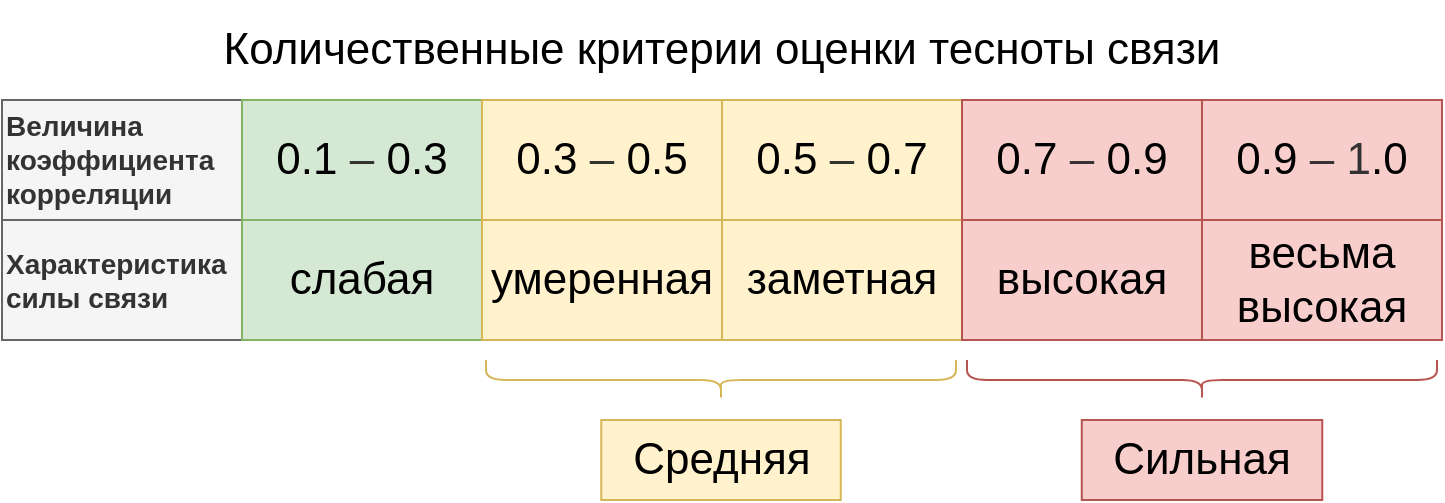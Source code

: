 <mxfile version="12.9.1" type="github">
  <diagram id="1iJwGFuA8tHYu0Ec-tb-" name="Page-1">
    <mxGraphModel dx="1055" dy="574" grid="1" gridSize="10" guides="1" tooltips="1" connect="1" arrows="1" fold="1" page="1" pageScale="1" pageWidth="827" pageHeight="1169" math="0" shadow="0">
      <root>
        <mxCell id="0" />
        <mxCell id="1" parent="0" />
        <mxCell id="3TeX73M7NRiUhKd3kFFx-1" value="&lt;span style=&quot;font-size: 22px&quot;&gt;Количественные критерии оценки тесноты связи&lt;/span&gt;" style="text;html=1;align=center;verticalAlign=middle;whiteSpace=wrap;rounded=0;" vertex="1" parent="1">
          <mxGeometry x="80" y="40" width="720" height="50" as="geometry" />
        </mxCell>
        <mxCell id="3TeX73M7NRiUhKd3kFFx-2" value="Величина коэффициента корреляции" style="rounded=0;whiteSpace=wrap;html=1;fontSize=14;align=left;fontStyle=1;fillColor=#f5f5f5;strokeColor=#666666;fontColor=#333333;" vertex="1" parent="1">
          <mxGeometry x="80" y="90" width="120" height="60" as="geometry" />
        </mxCell>
        <mxCell id="3TeX73M7NRiUhKd3kFFx-3" value="Характеристика силы связи" style="rounded=0;whiteSpace=wrap;html=1;fontSize=14;align=left;fontStyle=1;fillColor=#f5f5f5;strokeColor=#666666;fontColor=#333333;" vertex="1" parent="1">
          <mxGeometry x="80" y="150" width="120" height="60" as="geometry" />
        </mxCell>
        <mxCell id="3TeX73M7NRiUhKd3kFFx-4" value="0.1&amp;nbsp;&lt;span style=&quot;color: rgb(51 , 51 , 51) ; font-size: 22px&quot;&gt;–&amp;nbsp;&lt;/span&gt;0.3" style="rounded=0;whiteSpace=wrap;html=1;fontSize=22;align=center;fontStyle=0;fillColor=#d5e8d4;strokeColor=#82b366;" vertex="1" parent="1">
          <mxGeometry x="200" y="90" width="120" height="60" as="geometry" />
        </mxCell>
        <mxCell id="3TeX73M7NRiUhKd3kFFx-5" value="слабая" style="rounded=0;whiteSpace=wrap;html=1;fontSize=22;align=center;fontStyle=0;fillColor=#d5e8d4;strokeColor=#82b366;" vertex="1" parent="1">
          <mxGeometry x="200" y="150" width="120" height="60" as="geometry" />
        </mxCell>
        <mxCell id="3TeX73M7NRiUhKd3kFFx-6" value="0.3&amp;nbsp;&lt;span style=&quot;color: rgb(51 , 51 , 51) ; font-size: 22px&quot;&gt;–&amp;nbsp;&lt;/span&gt;0.5" style="rounded=0;whiteSpace=wrap;html=1;fontSize=22;align=center;fontStyle=0;fillColor=#FFF2CC;strokeColor=#d6b656;" vertex="1" parent="1">
          <mxGeometry x="320" y="90" width="120" height="60" as="geometry" />
        </mxCell>
        <mxCell id="3TeX73M7NRiUhKd3kFFx-7" value="умеренная" style="rounded=0;whiteSpace=wrap;html=1;fontSize=22;align=center;fontStyle=0;fillColor=#FFF2CC;strokeColor=#d6b656;" vertex="1" parent="1">
          <mxGeometry x="320" y="150" width="120" height="60" as="geometry" />
        </mxCell>
        <mxCell id="3TeX73M7NRiUhKd3kFFx-8" value="0.5&amp;nbsp;&lt;span style=&quot;color: rgb(51 , 51 , 51) ; font-size: 22px&quot;&gt;–&amp;nbsp;&lt;/span&gt;0.7" style="rounded=0;whiteSpace=wrap;html=1;fontSize=22;align=center;fontStyle=0;fillColor=#FFF2CC;strokeColor=#d6b656;" vertex="1" parent="1">
          <mxGeometry x="440" y="90" width="120" height="60" as="geometry" />
        </mxCell>
        <mxCell id="3TeX73M7NRiUhKd3kFFx-9" value="заметная" style="rounded=0;whiteSpace=wrap;html=1;fontSize=22;align=center;fontStyle=0;fillColor=#FFF2CC;strokeColor=#d6b656;" vertex="1" parent="1">
          <mxGeometry x="440" y="150" width="120" height="60" as="geometry" />
        </mxCell>
        <mxCell id="3TeX73M7NRiUhKd3kFFx-10" value="0.7&amp;nbsp;&lt;span style=&quot;color: rgb(51 , 51 , 51) ; font-size: 22px&quot;&gt;–&amp;nbsp;&lt;/span&gt;0.9" style="rounded=0;whiteSpace=wrap;html=1;fontSize=22;align=center;fontStyle=0;fillColor=#f8cecc;strokeColor=#b85450;" vertex="1" parent="1">
          <mxGeometry x="560" y="90" width="120" height="60" as="geometry" />
        </mxCell>
        <mxCell id="3TeX73M7NRiUhKd3kFFx-11" value="высокая" style="rounded=0;whiteSpace=wrap;html=1;fontSize=22;align=center;fontStyle=0;fillColor=#f8cecc;strokeColor=#b85450;" vertex="1" parent="1">
          <mxGeometry x="560" y="150" width="120" height="60" as="geometry" />
        </mxCell>
        <mxCell id="3TeX73M7NRiUhKd3kFFx-12" value="0.9&amp;nbsp;&lt;span style=&quot;color: rgb(51 , 51 , 51) ; font-size: 22px&quot;&gt;– 1&lt;/span&gt;.0" style="rounded=0;whiteSpace=wrap;html=1;fontSize=22;align=center;fontStyle=0;fillColor=#f8cecc;strokeColor=#b85450;" vertex="1" parent="1">
          <mxGeometry x="680" y="90" width="120" height="60" as="geometry" />
        </mxCell>
        <mxCell id="3TeX73M7NRiUhKd3kFFx-13" value="весьма&lt;br&gt;высокая" style="rounded=0;whiteSpace=wrap;html=1;fontSize=22;align=center;fontStyle=0;fillColor=#f8cecc;strokeColor=#b85450;" vertex="1" parent="1">
          <mxGeometry x="680" y="150" width="120" height="60" as="geometry" />
        </mxCell>
        <mxCell id="3TeX73M7NRiUhKd3kFFx-14" value="" style="shape=curlyBracket;whiteSpace=wrap;html=1;rounded=1;fontSize=22;align=center;rotation=-90;fillColor=#fff2cc;strokeColor=#d6b656;" vertex="1" parent="1">
          <mxGeometry x="429.5" y="112.5" width="20" height="235" as="geometry" />
        </mxCell>
        <mxCell id="3TeX73M7NRiUhKd3kFFx-15" value="" style="shape=curlyBracket;whiteSpace=wrap;html=1;rounded=1;fontSize=22;align=center;rotation=-90;fillColor=#f8cecc;strokeColor=#b85450;" vertex="1" parent="1">
          <mxGeometry x="670" y="112.5" width="20" height="235" as="geometry" />
        </mxCell>
        <mxCell id="3TeX73M7NRiUhKd3kFFx-16" value="Средняя" style="text;html=1;strokeColor=#d6b656;fillColor=#fff2cc;align=center;verticalAlign=middle;whiteSpace=wrap;rounded=0;fontSize=22;" vertex="1" parent="1">
          <mxGeometry x="379.63" y="250" width="119.75" height="40" as="geometry" />
        </mxCell>
        <mxCell id="3TeX73M7NRiUhKd3kFFx-17" value="Сильная" style="text;html=1;strokeColor=#b85450;fillColor=#f8cecc;align=center;verticalAlign=middle;whiteSpace=wrap;rounded=0;fontSize=22;" vertex="1" parent="1">
          <mxGeometry x="619.88" y="250" width="120.25" height="40" as="geometry" />
        </mxCell>
      </root>
    </mxGraphModel>
  </diagram>
</mxfile>
